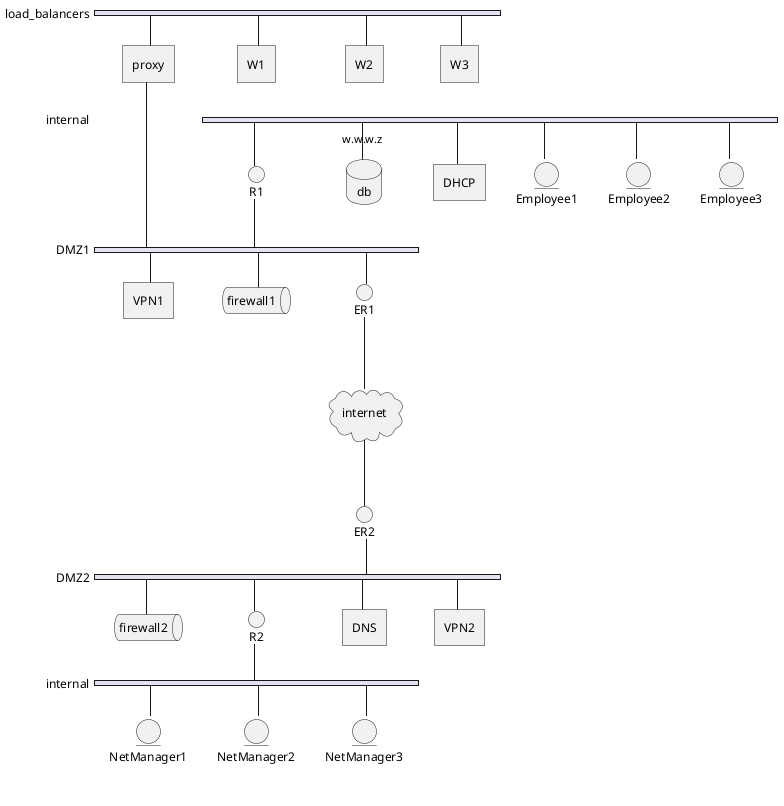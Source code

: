 @startuml
nwdiag {
    network load_balancers {
      proxy;
      W1;
      W2;
      W3;
    }
    network internal {
      R1 [shape = interface]
      db [address = "w.w.w.z", shape = database];
      DHCP [shape = rectangle];
      Employee1 [shape = entity]
      Employee2 [shape = entity]
      Employee3 [shape = entity]
    }

    network DMZ1 {
      proxy [shape = rectangle];
      VPN1 [shape = rectangle]
      firewall1 [shape = queue];
      ER1 [shape = interface];
      R1 [shape = interface];
    }

    ER1 [shape = interface];
    ER1 -- internet;
    internet [ shape = cloud];
    internet -- ER2;

    network DMZ2 {
      ER2 [shape = interface]
      firewall2 [shape = queue]
      R2 [shape = interface]
      DNS [shape = rectangle]
      VPN2 [shape = rectangle]
    }

    network internal {
      R2 [shape = interface]
      NetManager1 [shape = entity]
      NetManager2 [shape = entity]
      NetManager3 [shape = entity]
    }
}
@enduml
